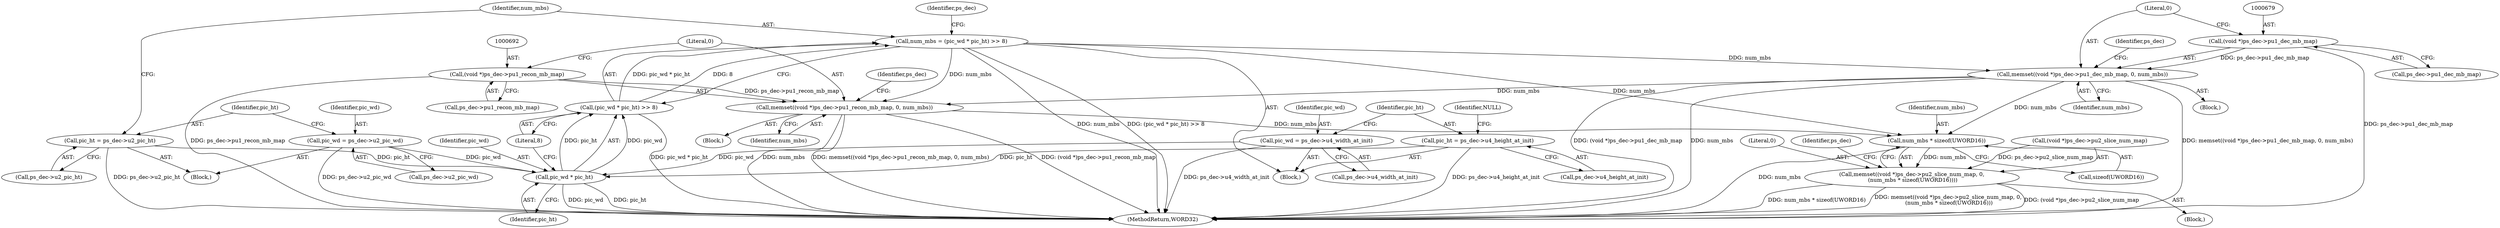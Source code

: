 digraph "0_Android_0b23c81c3dd9ec38f7e6806a3955fed1925541a0_3@API" {
"1000710" [label="(Call,num_mbs * sizeof(UWORD16))"];
"1000677" [label="(Call,memset((void *)ps_dec->pu1_dec_mb_map, 0, num_mbs))"];
"1000678" [label="(Call,(void *)ps_dec->pu1_dec_mb_map)"];
"1000665" [label="(Call,num_mbs = (pic_wd * pic_ht) >> 8)"];
"1000667" [label="(Call,(pic_wd * pic_ht) >> 8)"];
"1000668" [label="(Call,pic_wd * pic_ht)"];
"1000655" [label="(Call,pic_wd = ps_dec->u2_pic_wd)"];
"1000628" [label="(Call,pic_wd = ps_dec->u4_width_at_init)"];
"1000660" [label="(Call,pic_ht = ps_dec->u2_pic_ht)"];
"1000634" [label="(Call,pic_ht = ps_dec->u4_height_at_init)"];
"1000690" [label="(Call,memset((void *)ps_dec->pu1_recon_mb_map, 0, num_mbs))"];
"1000691" [label="(Call,(void *)ps_dec->pu1_recon_mb_map)"];
"1000703" [label="(Call,memset((void *)ps_dec->pu2_slice_num_map, 0,\n (num_mbs * sizeof(UWORD16))))"];
"1000697" [label="(Identifier,num_mbs)"];
"1000678" [label="(Call,(void *)ps_dec->pu1_dec_mb_map)"];
"1000674" [label="(Identifier,ps_dec)"];
"1000630" [label="(Call,ps_dec->u4_width_at_init)"];
"1000683" [label="(Literal,0)"];
"1000667" [label="(Call,(pic_wd * pic_ht) >> 8)"];
"1000693" [label="(Call,ps_dec->pu1_recon_mb_map)"];
"1000655" [label="(Call,pic_wd = ps_dec->u2_pic_wd)"];
"1000690" [label="(Call,memset((void *)ps_dec->pu1_recon_mb_map, 0, num_mbs))"];
"1000696" [label="(Literal,0)"];
"1000636" [label="(Call,ps_dec->u4_height_at_init)"];
"1000711" [label="(Identifier,num_mbs)"];
"1000687" [label="(Identifier,ps_dec)"];
"1000635" [label="(Identifier,pic_ht)"];
"1000628" [label="(Call,pic_wd = ps_dec->u4_width_at_init)"];
"1000654" [label="(Block,)"];
"1000712" [label="(Call,sizeof(UWORD16))"];
"1000668" [label="(Call,pic_wd * pic_ht)"];
"1000662" [label="(Call,ps_dec->u2_pic_ht)"];
"1000656" [label="(Identifier,pic_wd)"];
"1000660" [label="(Call,pic_ht = ps_dec->u2_pic_ht)"];
"1000691" [label="(Call,(void *)ps_dec->pu1_recon_mb_map)"];
"1002159" [label="(MethodReturn,WORD32)"];
"1000671" [label="(Literal,8)"];
"1000704" [label="(Call,(void *)ps_dec->pu2_slice_num_map)"];
"1000670" [label="(Identifier,pic_ht)"];
"1000669" [label="(Identifier,pic_wd)"];
"1000661" [label="(Identifier,pic_ht)"];
"1000709" [label="(Literal,0)"];
"1000689" [label="(Block,)"];
"1000677" [label="(Call,memset((void *)ps_dec->pu1_dec_mb_map, 0, num_mbs))"];
"1000666" [label="(Identifier,num_mbs)"];
"1000657" [label="(Call,ps_dec->u2_pic_wd)"];
"1000634" [label="(Call,pic_ht = ps_dec->u4_height_at_init)"];
"1000700" [label="(Identifier,ps_dec)"];
"1000703" [label="(Call,memset((void *)ps_dec->pu2_slice_num_map, 0,\n (num_mbs * sizeof(UWORD16))))"];
"1000626" [label="(Block,)"];
"1000710" [label="(Call,num_mbs * sizeof(UWORD16))"];
"1000643" [label="(Identifier,NULL)"];
"1000716" [label="(Identifier,ps_dec)"];
"1000684" [label="(Identifier,num_mbs)"];
"1000665" [label="(Call,num_mbs = (pic_wd * pic_ht) >> 8)"];
"1000629" [label="(Identifier,pic_wd)"];
"1000676" [label="(Block,)"];
"1000702" [label="(Block,)"];
"1000680" [label="(Call,ps_dec->pu1_dec_mb_map)"];
"1000710" -> "1000703"  [label="AST: "];
"1000710" -> "1000712"  [label="CFG: "];
"1000711" -> "1000710"  [label="AST: "];
"1000712" -> "1000710"  [label="AST: "];
"1000703" -> "1000710"  [label="CFG: "];
"1000710" -> "1002159"  [label="DDG: num_mbs"];
"1000710" -> "1000703"  [label="DDG: num_mbs"];
"1000677" -> "1000710"  [label="DDG: num_mbs"];
"1000690" -> "1000710"  [label="DDG: num_mbs"];
"1000665" -> "1000710"  [label="DDG: num_mbs"];
"1000677" -> "1000676"  [label="AST: "];
"1000677" -> "1000684"  [label="CFG: "];
"1000678" -> "1000677"  [label="AST: "];
"1000683" -> "1000677"  [label="AST: "];
"1000684" -> "1000677"  [label="AST: "];
"1000687" -> "1000677"  [label="CFG: "];
"1000677" -> "1002159"  [label="DDG: (void *)ps_dec->pu1_dec_mb_map"];
"1000677" -> "1002159"  [label="DDG: num_mbs"];
"1000677" -> "1002159"  [label="DDG: memset((void *)ps_dec->pu1_dec_mb_map, 0, num_mbs)"];
"1000678" -> "1000677"  [label="DDG: ps_dec->pu1_dec_mb_map"];
"1000665" -> "1000677"  [label="DDG: num_mbs"];
"1000677" -> "1000690"  [label="DDG: num_mbs"];
"1000678" -> "1000680"  [label="CFG: "];
"1000679" -> "1000678"  [label="AST: "];
"1000680" -> "1000678"  [label="AST: "];
"1000683" -> "1000678"  [label="CFG: "];
"1000678" -> "1002159"  [label="DDG: ps_dec->pu1_dec_mb_map"];
"1000665" -> "1000626"  [label="AST: "];
"1000665" -> "1000667"  [label="CFG: "];
"1000666" -> "1000665"  [label="AST: "];
"1000667" -> "1000665"  [label="AST: "];
"1000674" -> "1000665"  [label="CFG: "];
"1000665" -> "1002159"  [label="DDG: num_mbs"];
"1000665" -> "1002159"  [label="DDG: (pic_wd * pic_ht) >> 8"];
"1000667" -> "1000665"  [label="DDG: pic_wd * pic_ht"];
"1000667" -> "1000665"  [label="DDG: 8"];
"1000665" -> "1000690"  [label="DDG: num_mbs"];
"1000667" -> "1000671"  [label="CFG: "];
"1000668" -> "1000667"  [label="AST: "];
"1000671" -> "1000667"  [label="AST: "];
"1000667" -> "1002159"  [label="DDG: pic_wd * pic_ht"];
"1000668" -> "1000667"  [label="DDG: pic_wd"];
"1000668" -> "1000667"  [label="DDG: pic_ht"];
"1000668" -> "1000670"  [label="CFG: "];
"1000669" -> "1000668"  [label="AST: "];
"1000670" -> "1000668"  [label="AST: "];
"1000671" -> "1000668"  [label="CFG: "];
"1000668" -> "1002159"  [label="DDG: pic_ht"];
"1000668" -> "1002159"  [label="DDG: pic_wd"];
"1000655" -> "1000668"  [label="DDG: pic_wd"];
"1000628" -> "1000668"  [label="DDG: pic_wd"];
"1000660" -> "1000668"  [label="DDG: pic_ht"];
"1000634" -> "1000668"  [label="DDG: pic_ht"];
"1000655" -> "1000654"  [label="AST: "];
"1000655" -> "1000657"  [label="CFG: "];
"1000656" -> "1000655"  [label="AST: "];
"1000657" -> "1000655"  [label="AST: "];
"1000661" -> "1000655"  [label="CFG: "];
"1000655" -> "1002159"  [label="DDG: ps_dec->u2_pic_wd"];
"1000628" -> "1000626"  [label="AST: "];
"1000628" -> "1000630"  [label="CFG: "];
"1000629" -> "1000628"  [label="AST: "];
"1000630" -> "1000628"  [label="AST: "];
"1000635" -> "1000628"  [label="CFG: "];
"1000628" -> "1002159"  [label="DDG: ps_dec->u4_width_at_init"];
"1000660" -> "1000654"  [label="AST: "];
"1000660" -> "1000662"  [label="CFG: "];
"1000661" -> "1000660"  [label="AST: "];
"1000662" -> "1000660"  [label="AST: "];
"1000666" -> "1000660"  [label="CFG: "];
"1000660" -> "1002159"  [label="DDG: ps_dec->u2_pic_ht"];
"1000634" -> "1000626"  [label="AST: "];
"1000634" -> "1000636"  [label="CFG: "];
"1000635" -> "1000634"  [label="AST: "];
"1000636" -> "1000634"  [label="AST: "];
"1000643" -> "1000634"  [label="CFG: "];
"1000634" -> "1002159"  [label="DDG: ps_dec->u4_height_at_init"];
"1000690" -> "1000689"  [label="AST: "];
"1000690" -> "1000697"  [label="CFG: "];
"1000691" -> "1000690"  [label="AST: "];
"1000696" -> "1000690"  [label="AST: "];
"1000697" -> "1000690"  [label="AST: "];
"1000700" -> "1000690"  [label="CFG: "];
"1000690" -> "1002159"  [label="DDG: num_mbs"];
"1000690" -> "1002159"  [label="DDG: memset((void *)ps_dec->pu1_recon_mb_map, 0, num_mbs)"];
"1000690" -> "1002159"  [label="DDG: (void *)ps_dec->pu1_recon_mb_map"];
"1000691" -> "1000690"  [label="DDG: ps_dec->pu1_recon_mb_map"];
"1000691" -> "1000693"  [label="CFG: "];
"1000692" -> "1000691"  [label="AST: "];
"1000693" -> "1000691"  [label="AST: "];
"1000696" -> "1000691"  [label="CFG: "];
"1000691" -> "1002159"  [label="DDG: ps_dec->pu1_recon_mb_map"];
"1000703" -> "1000702"  [label="AST: "];
"1000704" -> "1000703"  [label="AST: "];
"1000709" -> "1000703"  [label="AST: "];
"1000716" -> "1000703"  [label="CFG: "];
"1000703" -> "1002159"  [label="DDG: num_mbs * sizeof(UWORD16)"];
"1000703" -> "1002159"  [label="DDG: memset((void *)ps_dec->pu2_slice_num_map, 0,\n (num_mbs * sizeof(UWORD16)))"];
"1000703" -> "1002159"  [label="DDG: (void *)ps_dec->pu2_slice_num_map"];
"1000704" -> "1000703"  [label="DDG: ps_dec->pu2_slice_num_map"];
}
